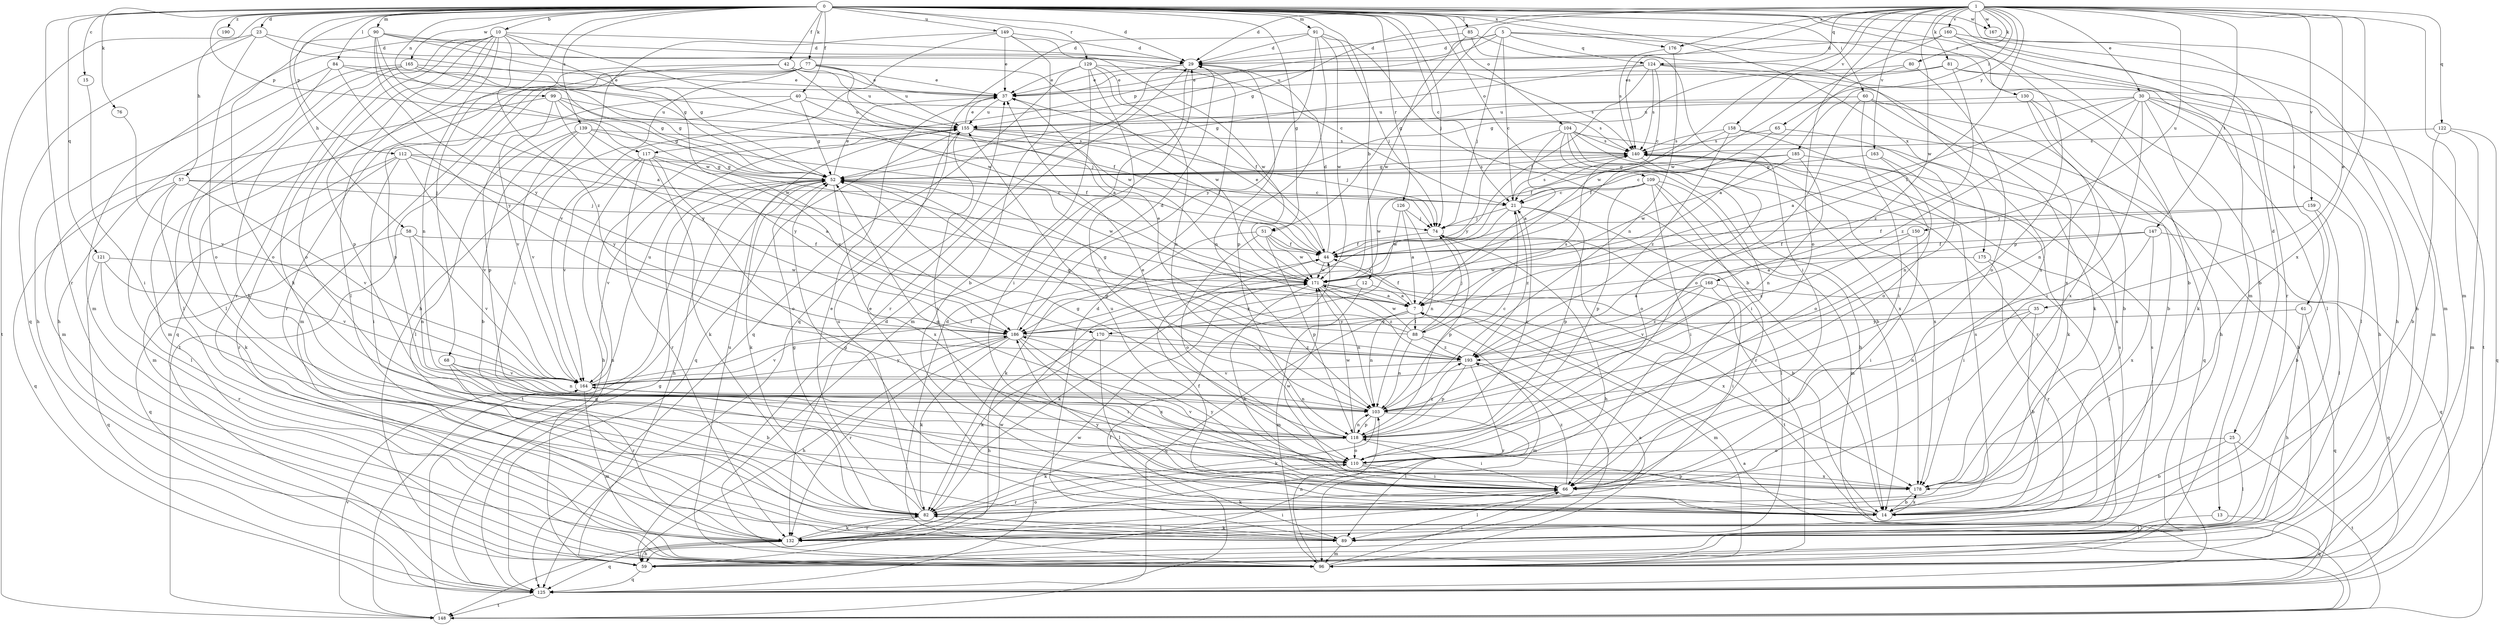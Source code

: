 strict digraph  {
0;
1;
5;
7;
10;
12;
13;
14;
15;
21;
23;
25;
29;
30;
35;
37;
40;
42;
44;
51;
52;
57;
58;
59;
60;
61;
65;
66;
68;
74;
76;
77;
80;
81;
82;
84;
85;
88;
89;
90;
91;
96;
99;
103;
104;
109;
110;
112;
117;
118;
121;
122;
124;
125;
126;
129;
130;
132;
139;
140;
147;
148;
149;
150;
155;
158;
159;
160;
163;
164;
165;
167;
168;
170;
171;
175;
176;
178;
185;
186;
190;
193;
0 -> 10  [label=b];
0 -> 12  [label=b];
0 -> 15  [label=c];
0 -> 21  [label=c];
0 -> 23  [label=d];
0 -> 25  [label=d];
0 -> 29  [label=d];
0 -> 40  [label=f];
0 -> 42  [label=f];
0 -> 51  [label=g];
0 -> 57  [label=h];
0 -> 58  [label=h];
0 -> 60  [label=i];
0 -> 68  [label=j];
0 -> 74  [label=j];
0 -> 76  [label=k];
0 -> 77  [label=k];
0 -> 84  [label=l];
0 -> 85  [label=l];
0 -> 90  [label=m];
0 -> 91  [label=m];
0 -> 96  [label=m];
0 -> 99  [label=n];
0 -> 104  [label=o];
0 -> 109  [label=o];
0 -> 112  [label=p];
0 -> 117  [label=p];
0 -> 121  [label=q];
0 -> 126  [label=r];
0 -> 129  [label=r];
0 -> 130  [label=r];
0 -> 132  [label=r];
0 -> 139  [label=s];
0 -> 149  [label=u];
0 -> 165  [label=w];
0 -> 167  [label=w];
0 -> 175  [label=x];
0 -> 176  [label=x];
0 -> 190  [label=z];
1 -> 29  [label=d];
1 -> 30  [label=e];
1 -> 35  [label=e];
1 -> 51  [label=g];
1 -> 52  [label=g];
1 -> 61  [label=i];
1 -> 65  [label=i];
1 -> 80  [label=k];
1 -> 81  [label=k];
1 -> 88  [label=l];
1 -> 96  [label=m];
1 -> 110  [label=o];
1 -> 122  [label=q];
1 -> 124  [label=q];
1 -> 140  [label=s];
1 -> 147  [label=t];
1 -> 150  [label=u];
1 -> 158  [label=v];
1 -> 159  [label=v];
1 -> 160  [label=v];
1 -> 163  [label=v];
1 -> 167  [label=w];
1 -> 168  [label=w];
1 -> 170  [label=w];
1 -> 176  [label=x];
1 -> 178  [label=x];
1 -> 185  [label=y];
5 -> 13  [label=b];
5 -> 14  [label=b];
5 -> 21  [label=c];
5 -> 29  [label=d];
5 -> 74  [label=j];
5 -> 117  [label=p];
5 -> 124  [label=q];
5 -> 155  [label=u];
7 -> 44  [label=f];
7 -> 88  [label=l];
7 -> 96  [label=m];
7 -> 103  [label=n];
7 -> 125  [label=q];
7 -> 186  [label=y];
10 -> 29  [label=d];
10 -> 82  [label=k];
10 -> 89  [label=l];
10 -> 96  [label=m];
10 -> 103  [label=n];
10 -> 110  [label=o];
10 -> 118  [label=p];
10 -> 132  [label=r];
10 -> 170  [label=w];
10 -> 171  [label=w];
10 -> 193  [label=z];
12 -> 7  [label=a];
12 -> 96  [label=m];
12 -> 186  [label=y];
13 -> 89  [label=l];
13 -> 125  [label=q];
14 -> 37  [label=e];
14 -> 44  [label=f];
14 -> 52  [label=g];
14 -> 118  [label=p];
14 -> 140  [label=s];
14 -> 178  [label=x];
14 -> 186  [label=y];
15 -> 66  [label=i];
21 -> 74  [label=j];
21 -> 89  [label=l];
21 -> 118  [label=p];
21 -> 140  [label=s];
21 -> 186  [label=y];
21 -> 193  [label=z];
23 -> 29  [label=d];
23 -> 52  [label=g];
23 -> 110  [label=o];
23 -> 125  [label=q];
23 -> 148  [label=t];
25 -> 14  [label=b];
25 -> 89  [label=l];
25 -> 110  [label=o];
25 -> 148  [label=t];
29 -> 37  [label=e];
29 -> 96  [label=m];
29 -> 103  [label=n];
29 -> 132  [label=r];
30 -> 7  [label=a];
30 -> 59  [label=h];
30 -> 66  [label=i];
30 -> 82  [label=k];
30 -> 89  [label=l];
30 -> 96  [label=m];
30 -> 103  [label=n];
30 -> 155  [label=u];
30 -> 193  [label=z];
35 -> 14  [label=b];
35 -> 66  [label=i];
35 -> 103  [label=n];
35 -> 186  [label=y];
37 -> 155  [label=u];
40 -> 52  [label=g];
40 -> 96  [label=m];
40 -> 118  [label=p];
40 -> 140  [label=s];
40 -> 155  [label=u];
42 -> 37  [label=e];
42 -> 118  [label=p];
42 -> 125  [label=q];
42 -> 155  [label=u];
42 -> 171  [label=w];
44 -> 29  [label=d];
44 -> 37  [label=e];
44 -> 171  [label=w];
51 -> 14  [label=b];
51 -> 44  [label=f];
51 -> 82  [label=k];
51 -> 110  [label=o];
51 -> 118  [label=p];
51 -> 171  [label=w];
52 -> 21  [label=c];
52 -> 37  [label=e];
52 -> 59  [label=h];
52 -> 82  [label=k];
52 -> 140  [label=s];
52 -> 148  [label=t];
52 -> 164  [label=v];
52 -> 171  [label=w];
52 -> 178  [label=x];
57 -> 21  [label=c];
57 -> 74  [label=j];
57 -> 82  [label=k];
57 -> 89  [label=l];
57 -> 125  [label=q];
57 -> 164  [label=v];
58 -> 44  [label=f];
58 -> 103  [label=n];
58 -> 125  [label=q];
58 -> 164  [label=v];
59 -> 29  [label=d];
59 -> 125  [label=q];
59 -> 171  [label=w];
60 -> 14  [label=b];
60 -> 66  [label=i];
60 -> 82  [label=k];
60 -> 110  [label=o];
60 -> 155  [label=u];
61 -> 59  [label=h];
61 -> 125  [label=q];
61 -> 186  [label=y];
65 -> 44  [label=f];
65 -> 103  [label=n];
65 -> 140  [label=s];
66 -> 82  [label=k];
66 -> 89  [label=l];
66 -> 171  [label=w];
66 -> 193  [label=z];
68 -> 14  [label=b];
68 -> 103  [label=n];
68 -> 132  [label=r];
68 -> 164  [label=v];
74 -> 44  [label=f];
74 -> 59  [label=h];
74 -> 118  [label=p];
74 -> 148  [label=t];
76 -> 164  [label=v];
77 -> 7  [label=a];
77 -> 37  [label=e];
77 -> 66  [label=i];
77 -> 96  [label=m];
77 -> 132  [label=r];
77 -> 148  [label=t];
77 -> 155  [label=u];
77 -> 171  [label=w];
80 -> 7  [label=a];
80 -> 37  [label=e];
80 -> 110  [label=o];
81 -> 37  [label=e];
81 -> 52  [label=g];
81 -> 59  [label=h];
81 -> 89  [label=l];
81 -> 193  [label=z];
82 -> 37  [label=e];
82 -> 52  [label=g];
82 -> 89  [label=l];
82 -> 132  [label=r];
82 -> 155  [label=u];
84 -> 37  [label=e];
84 -> 52  [label=g];
84 -> 59  [label=h];
84 -> 89  [label=l];
84 -> 186  [label=y];
85 -> 29  [label=d];
85 -> 66  [label=i];
85 -> 171  [label=w];
85 -> 178  [label=x];
88 -> 37  [label=e];
88 -> 52  [label=g];
88 -> 74  [label=j];
88 -> 96  [label=m];
88 -> 103  [label=n];
88 -> 140  [label=s];
88 -> 171  [label=w];
88 -> 193  [label=z];
89 -> 29  [label=d];
89 -> 82  [label=k];
89 -> 96  [label=m];
89 -> 140  [label=s];
90 -> 7  [label=a];
90 -> 21  [label=c];
90 -> 29  [label=d];
90 -> 52  [label=g];
90 -> 110  [label=o];
90 -> 171  [label=w];
90 -> 186  [label=y];
91 -> 14  [label=b];
91 -> 29  [label=d];
91 -> 74  [label=j];
91 -> 118  [label=p];
91 -> 125  [label=q];
91 -> 171  [label=w];
91 -> 186  [label=y];
96 -> 7  [label=a];
96 -> 29  [label=d];
96 -> 66  [label=i];
96 -> 74  [label=j];
96 -> 103  [label=n];
96 -> 155  [label=u];
99 -> 52  [label=g];
99 -> 74  [label=j];
99 -> 96  [label=m];
99 -> 155  [label=u];
99 -> 164  [label=v];
99 -> 186  [label=y];
103 -> 21  [label=c];
103 -> 52  [label=g];
103 -> 82  [label=k];
103 -> 89  [label=l];
103 -> 118  [label=p];
104 -> 7  [label=a];
104 -> 14  [label=b];
104 -> 66  [label=i];
104 -> 125  [label=q];
104 -> 132  [label=r];
104 -> 140  [label=s];
104 -> 178  [label=x];
104 -> 186  [label=y];
109 -> 14  [label=b];
109 -> 21  [label=c];
109 -> 66  [label=i];
109 -> 96  [label=m];
109 -> 118  [label=p];
109 -> 132  [label=r];
109 -> 171  [label=w];
110 -> 52  [label=g];
110 -> 66  [label=i];
110 -> 132  [label=r];
110 -> 178  [label=x];
112 -> 7  [label=a];
112 -> 52  [label=g];
112 -> 66  [label=i];
112 -> 96  [label=m];
112 -> 132  [label=r];
112 -> 164  [label=v];
112 -> 186  [label=y];
117 -> 52  [label=g];
117 -> 59  [label=h];
117 -> 82  [label=k];
117 -> 110  [label=o];
117 -> 132  [label=r];
117 -> 164  [label=v];
117 -> 186  [label=y];
118 -> 21  [label=c];
118 -> 37  [label=e];
118 -> 52  [label=g];
118 -> 66  [label=i];
118 -> 82  [label=k];
118 -> 103  [label=n];
118 -> 110  [label=o];
118 -> 164  [label=v];
118 -> 171  [label=w];
118 -> 193  [label=z];
121 -> 125  [label=q];
121 -> 132  [label=r];
121 -> 164  [label=v];
121 -> 171  [label=w];
122 -> 14  [label=b];
122 -> 96  [label=m];
122 -> 125  [label=q];
122 -> 140  [label=s];
124 -> 21  [label=c];
124 -> 37  [label=e];
124 -> 44  [label=f];
124 -> 52  [label=g];
124 -> 140  [label=s];
124 -> 148  [label=t];
124 -> 178  [label=x];
125 -> 52  [label=g];
125 -> 148  [label=t];
125 -> 155  [label=u];
125 -> 171  [label=w];
126 -> 7  [label=a];
126 -> 74  [label=j];
126 -> 103  [label=n];
126 -> 171  [label=w];
129 -> 37  [label=e];
129 -> 44  [label=f];
129 -> 66  [label=i];
129 -> 103  [label=n];
129 -> 110  [label=o];
129 -> 125  [label=q];
129 -> 140  [label=s];
130 -> 14  [label=b];
130 -> 59  [label=h];
130 -> 155  [label=u];
130 -> 178  [label=x];
132 -> 59  [label=h];
132 -> 66  [label=i];
132 -> 82  [label=k];
132 -> 110  [label=o];
132 -> 125  [label=q];
132 -> 140  [label=s];
132 -> 148  [label=t];
139 -> 14  [label=b];
139 -> 44  [label=f];
139 -> 89  [label=l];
139 -> 140  [label=s];
139 -> 164  [label=v];
139 -> 186  [label=y];
140 -> 52  [label=g];
140 -> 110  [label=o];
140 -> 178  [label=x];
147 -> 7  [label=a];
147 -> 44  [label=f];
147 -> 66  [label=i];
147 -> 125  [label=q];
147 -> 178  [label=x];
148 -> 7  [label=a];
148 -> 44  [label=f];
148 -> 52  [label=g];
148 -> 164  [label=v];
149 -> 14  [label=b];
149 -> 29  [label=d];
149 -> 37  [label=e];
149 -> 59  [label=h];
149 -> 164  [label=v];
149 -> 171  [label=w];
150 -> 44  [label=f];
150 -> 66  [label=i];
150 -> 193  [label=z];
155 -> 37  [label=e];
155 -> 44  [label=f];
155 -> 66  [label=i];
155 -> 74  [label=j];
155 -> 125  [label=q];
155 -> 140  [label=s];
158 -> 44  [label=f];
158 -> 59  [label=h];
158 -> 110  [label=o];
158 -> 140  [label=s];
158 -> 193  [label=z];
159 -> 14  [label=b];
159 -> 44  [label=f];
159 -> 74  [label=j];
159 -> 89  [label=l];
160 -> 29  [label=d];
160 -> 59  [label=h];
160 -> 118  [label=p];
160 -> 132  [label=r];
160 -> 171  [label=w];
163 -> 52  [label=g];
163 -> 82  [label=k];
163 -> 110  [label=o];
164 -> 44  [label=f];
164 -> 96  [label=m];
164 -> 103  [label=n];
164 -> 155  [label=u];
164 -> 186  [label=y];
165 -> 37  [label=e];
165 -> 44  [label=f];
165 -> 52  [label=g];
165 -> 59  [label=h];
165 -> 82  [label=k];
165 -> 89  [label=l];
167 -> 96  [label=m];
168 -> 7  [label=a];
168 -> 66  [label=i];
168 -> 125  [label=q];
168 -> 164  [label=v];
168 -> 193  [label=z];
170 -> 59  [label=h];
170 -> 82  [label=k];
170 -> 89  [label=l];
170 -> 193  [label=z];
171 -> 7  [label=a];
171 -> 14  [label=b];
171 -> 82  [label=k];
171 -> 103  [label=n];
171 -> 178  [label=x];
171 -> 193  [label=z];
175 -> 89  [label=l];
175 -> 132  [label=r];
175 -> 171  [label=w];
176 -> 103  [label=n];
176 -> 140  [label=s];
178 -> 14  [label=b];
178 -> 155  [label=u];
178 -> 186  [label=y];
185 -> 21  [label=c];
185 -> 52  [label=g];
185 -> 103  [label=n];
185 -> 171  [label=w];
185 -> 178  [label=x];
186 -> 29  [label=d];
186 -> 59  [label=h];
186 -> 66  [label=i];
186 -> 82  [label=k];
186 -> 132  [label=r];
186 -> 164  [label=v];
186 -> 178  [label=x];
186 -> 193  [label=z];
193 -> 52  [label=g];
193 -> 89  [label=l];
193 -> 118  [label=p];
193 -> 132  [label=r];
193 -> 164  [label=v];
}
